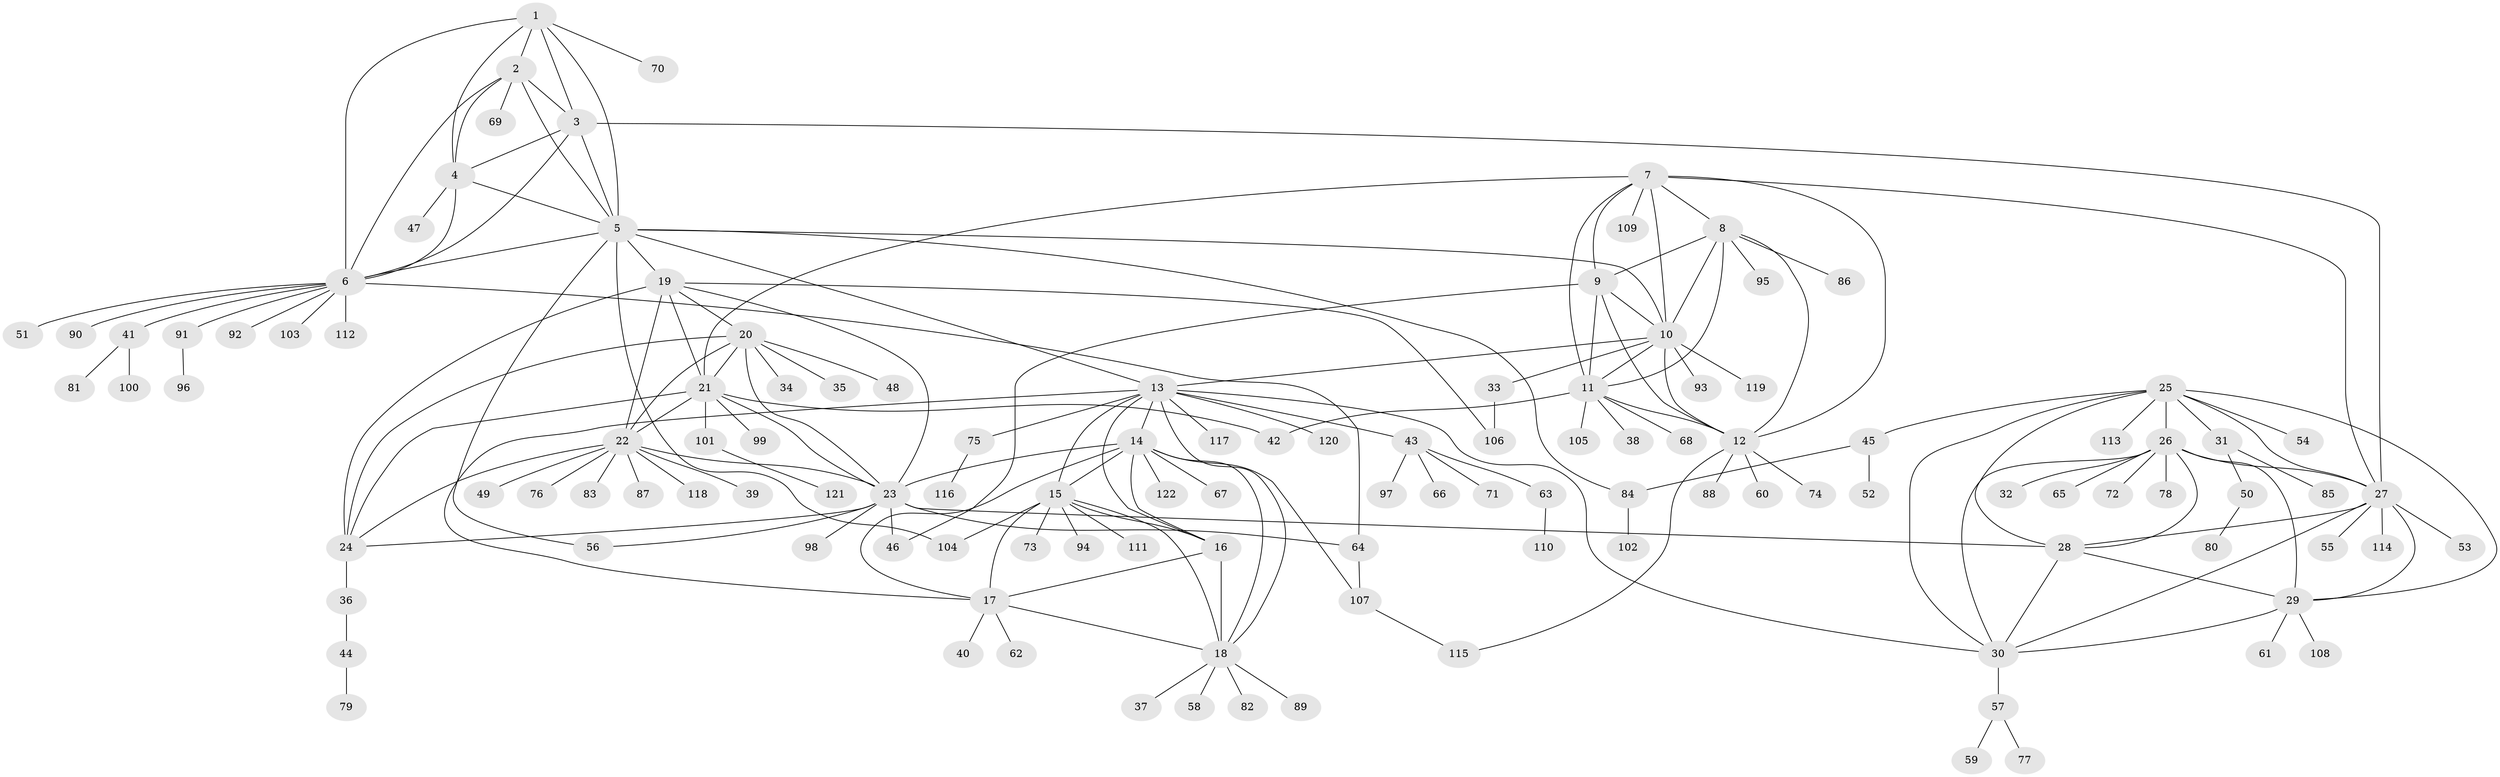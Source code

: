// coarse degree distribution, {4: 0.13114754098360656, 11: 0.04918032786885246, 6: 0.08196721311475409, 8: 0.03278688524590164, 5: 0.04918032786885246, 7: 0.06557377049180328, 9: 0.01639344262295082, 2: 0.16393442622950818, 1: 0.4098360655737705}
// Generated by graph-tools (version 1.1) at 2025/52/03/04/25 22:52:20]
// undirected, 122 vertices, 186 edges
graph export_dot {
  node [color=gray90,style=filled];
  1;
  2;
  3;
  4;
  5;
  6;
  7;
  8;
  9;
  10;
  11;
  12;
  13;
  14;
  15;
  16;
  17;
  18;
  19;
  20;
  21;
  22;
  23;
  24;
  25;
  26;
  27;
  28;
  29;
  30;
  31;
  32;
  33;
  34;
  35;
  36;
  37;
  38;
  39;
  40;
  41;
  42;
  43;
  44;
  45;
  46;
  47;
  48;
  49;
  50;
  51;
  52;
  53;
  54;
  55;
  56;
  57;
  58;
  59;
  60;
  61;
  62;
  63;
  64;
  65;
  66;
  67;
  68;
  69;
  70;
  71;
  72;
  73;
  74;
  75;
  76;
  77;
  78;
  79;
  80;
  81;
  82;
  83;
  84;
  85;
  86;
  87;
  88;
  89;
  90;
  91;
  92;
  93;
  94;
  95;
  96;
  97;
  98;
  99;
  100;
  101;
  102;
  103;
  104;
  105;
  106;
  107;
  108;
  109;
  110;
  111;
  112;
  113;
  114;
  115;
  116;
  117;
  118;
  119;
  120;
  121;
  122;
  1 -- 2;
  1 -- 3;
  1 -- 4;
  1 -- 5;
  1 -- 6;
  1 -- 70;
  2 -- 3;
  2 -- 4;
  2 -- 5;
  2 -- 6;
  2 -- 69;
  3 -- 4;
  3 -- 5;
  3 -- 6;
  3 -- 27;
  4 -- 5;
  4 -- 6;
  4 -- 47;
  5 -- 6;
  5 -- 10;
  5 -- 13;
  5 -- 19;
  5 -- 56;
  5 -- 84;
  5 -- 104;
  6 -- 41;
  6 -- 51;
  6 -- 64;
  6 -- 90;
  6 -- 91;
  6 -- 92;
  6 -- 103;
  6 -- 112;
  7 -- 8;
  7 -- 9;
  7 -- 10;
  7 -- 11;
  7 -- 12;
  7 -- 21;
  7 -- 27;
  7 -- 109;
  8 -- 9;
  8 -- 10;
  8 -- 11;
  8 -- 12;
  8 -- 86;
  8 -- 95;
  9 -- 10;
  9 -- 11;
  9 -- 12;
  9 -- 46;
  10 -- 11;
  10 -- 12;
  10 -- 13;
  10 -- 33;
  10 -- 93;
  10 -- 119;
  11 -- 12;
  11 -- 38;
  11 -- 42;
  11 -- 68;
  11 -- 105;
  12 -- 60;
  12 -- 74;
  12 -- 88;
  12 -- 115;
  13 -- 14;
  13 -- 15;
  13 -- 16;
  13 -- 17;
  13 -- 18;
  13 -- 30;
  13 -- 43;
  13 -- 75;
  13 -- 117;
  13 -- 120;
  14 -- 15;
  14 -- 16;
  14 -- 17;
  14 -- 18;
  14 -- 23;
  14 -- 67;
  14 -- 107;
  14 -- 122;
  15 -- 16;
  15 -- 17;
  15 -- 18;
  15 -- 73;
  15 -- 94;
  15 -- 104;
  15 -- 111;
  16 -- 17;
  16 -- 18;
  17 -- 18;
  17 -- 40;
  17 -- 62;
  18 -- 37;
  18 -- 58;
  18 -- 82;
  18 -- 89;
  19 -- 20;
  19 -- 21;
  19 -- 22;
  19 -- 23;
  19 -- 24;
  19 -- 106;
  20 -- 21;
  20 -- 22;
  20 -- 23;
  20 -- 24;
  20 -- 34;
  20 -- 35;
  20 -- 48;
  21 -- 22;
  21 -- 23;
  21 -- 24;
  21 -- 42;
  21 -- 99;
  21 -- 101;
  22 -- 23;
  22 -- 24;
  22 -- 39;
  22 -- 49;
  22 -- 76;
  22 -- 83;
  22 -- 87;
  22 -- 118;
  23 -- 24;
  23 -- 28;
  23 -- 46;
  23 -- 56;
  23 -- 64;
  23 -- 98;
  24 -- 36;
  25 -- 26;
  25 -- 27;
  25 -- 28;
  25 -- 29;
  25 -- 30;
  25 -- 31;
  25 -- 45;
  25 -- 54;
  25 -- 113;
  26 -- 27;
  26 -- 28;
  26 -- 29;
  26 -- 30;
  26 -- 32;
  26 -- 65;
  26 -- 72;
  26 -- 78;
  27 -- 28;
  27 -- 29;
  27 -- 30;
  27 -- 53;
  27 -- 55;
  27 -- 114;
  28 -- 29;
  28 -- 30;
  29 -- 30;
  29 -- 61;
  29 -- 108;
  30 -- 57;
  31 -- 50;
  31 -- 85;
  33 -- 106;
  36 -- 44;
  41 -- 81;
  41 -- 100;
  43 -- 63;
  43 -- 66;
  43 -- 71;
  43 -- 97;
  44 -- 79;
  45 -- 52;
  45 -- 84;
  50 -- 80;
  57 -- 59;
  57 -- 77;
  63 -- 110;
  64 -- 107;
  75 -- 116;
  84 -- 102;
  91 -- 96;
  101 -- 121;
  107 -- 115;
}
